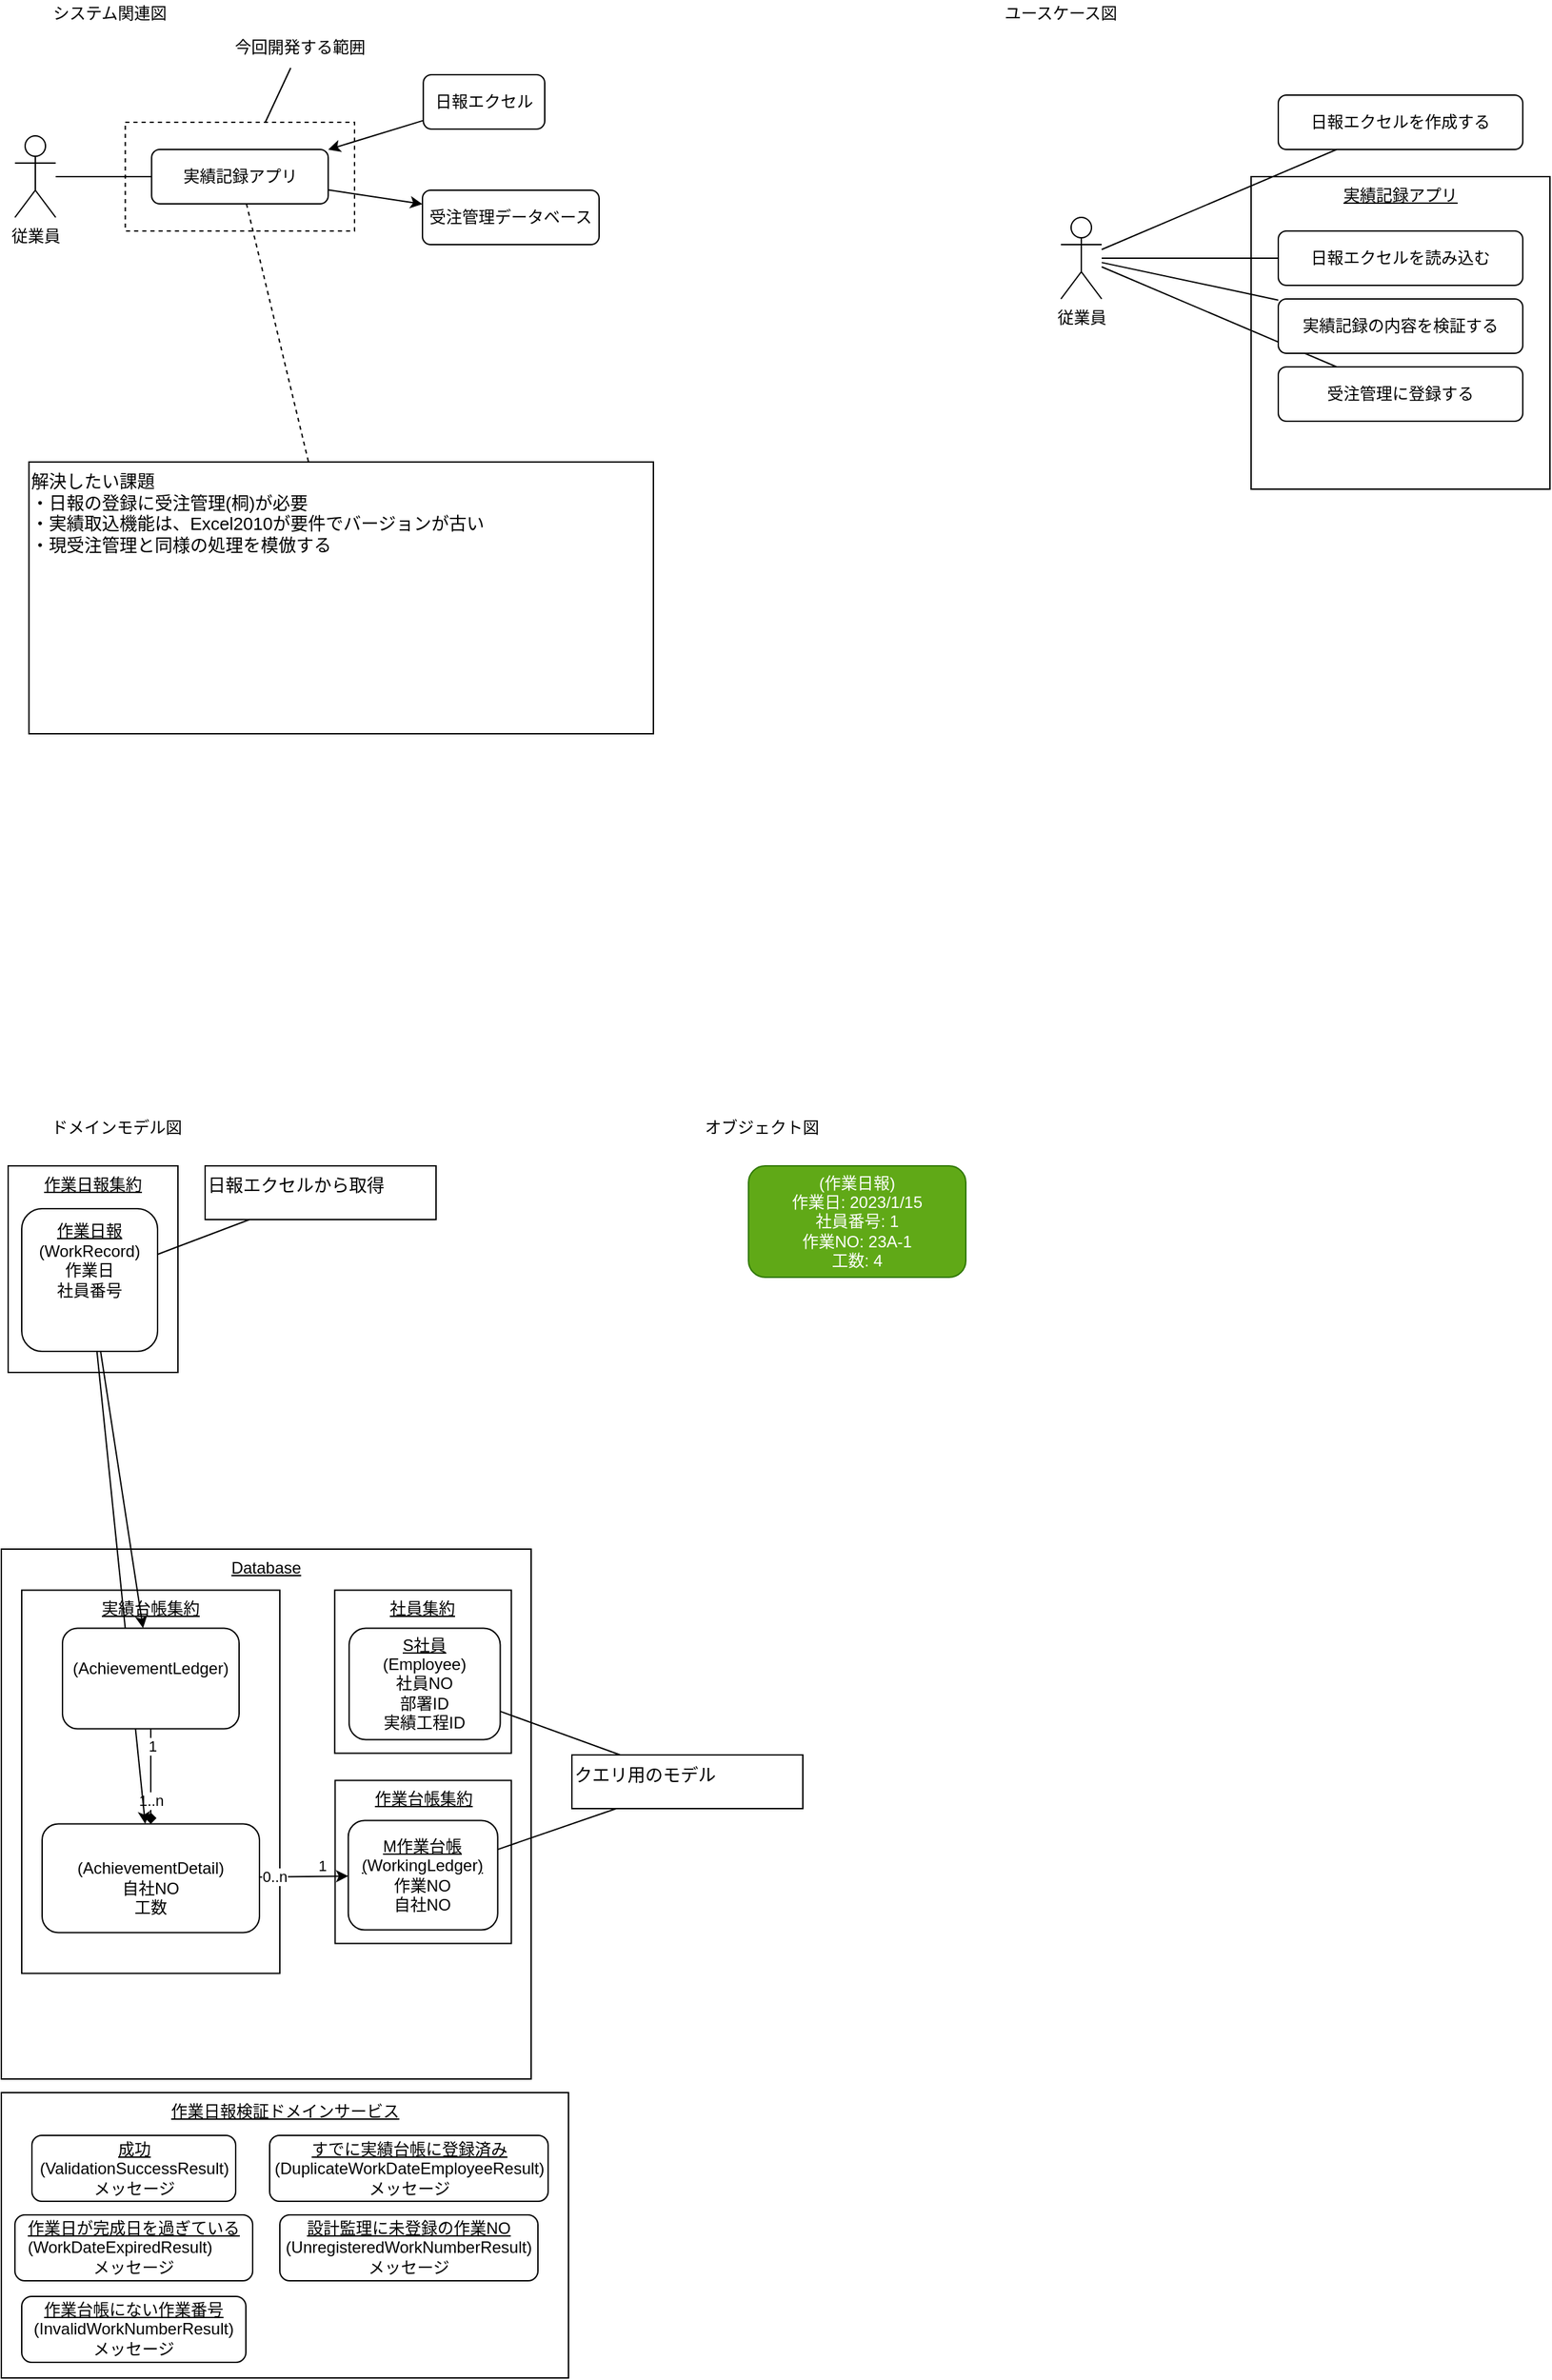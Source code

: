 <mxfile>
    <diagram id="RzdB1_ECVK01WcsdOi-J" name="sodo">
        <mxGraphModel dx="1386" dy="787" grid="1" gridSize="10" guides="1" tooltips="1" connect="1" arrows="1" fold="1" page="1" pageScale="1" pageWidth="1169" pageHeight="827" background="none" math="0" shadow="0">
            <root>
                <mxCell id="0"/>
                <mxCell id="1" parent="0"/>
                <mxCell id="749" value="&lt;u&gt;作業日報検証ドメインサービス&lt;/u&gt;" style="rounded=0;whiteSpace=wrap;html=1;verticalAlign=top;" parent="1" vertex="1">
                    <mxGeometry x="10" y="1560" width="417.5" height="210" as="geometry"/>
                </mxCell>
                <mxCell id="740" value="&lt;u&gt;Database&lt;br&gt;&lt;/u&gt;" style="rounded=0;whiteSpace=wrap;html=1;verticalAlign=top;" parent="1" vertex="1">
                    <mxGeometry x="10" y="1160" width="390" height="390" as="geometry"/>
                </mxCell>
                <mxCell id="739" value="&lt;u&gt;作業日報集約&lt;/u&gt;" style="rounded=0;whiteSpace=wrap;html=1;verticalAlign=top;" parent="1" vertex="1">
                    <mxGeometry x="15" y="878" width="125" height="152" as="geometry"/>
                </mxCell>
                <mxCell id="716" value="&lt;u&gt;作業台帳集約&lt;/u&gt;" style="rounded=0;whiteSpace=wrap;html=1;verticalAlign=top;" parent="1" vertex="1">
                    <mxGeometry x="255.7" y="1330.25" width="129.69" height="120" as="geometry"/>
                </mxCell>
                <mxCell id="721" value="&lt;u&gt;社員集約&lt;/u&gt;" style="rounded=0;whiteSpace=wrap;html=1;verticalAlign=top;" parent="1" vertex="1">
                    <mxGeometry x="255.39" y="1190.25" width="130" height="120" as="geometry"/>
                </mxCell>
                <mxCell id="240" value="&lt;u&gt;実績記録アプリ&lt;/u&gt;" style="rounded=0;whiteSpace=wrap;html=1;verticalAlign=top;" parent="1" vertex="1">
                    <mxGeometry x="930" y="150" width="220" height="230" as="geometry"/>
                </mxCell>
                <mxCell id="363" value="&lt;u&gt;実績台帳集約&lt;/u&gt;" style="rounded=0;whiteSpace=wrap;html=1;verticalAlign=top;" parent="1" vertex="1">
                    <mxGeometry x="25" y="1190.25" width="190" height="282" as="geometry"/>
                </mxCell>
                <mxCell id="164" style="edgeStyle=none;html=1;fontColor=#FF0000;endArrow=none;endFill=0;dashed=1;startArrow=none;" parent="1" source="579" target="158" edge="1">
                    <mxGeometry relative="1" as="geometry">
                        <mxPoint x="191.755" y="240" as="sourcePoint"/>
                    </mxGeometry>
                </mxCell>
                <mxCell id="121" value="" style="rounded=0;whiteSpace=wrap;html=1;dashed=1;fillColor=none;" parent="1" vertex="1">
                    <mxGeometry x="101.24" y="110" width="168.76" height="80" as="geometry"/>
                </mxCell>
                <mxCell id="2" value="システム関連図" style="text;html=1;strokeColor=none;fillColor=none;align=center;verticalAlign=middle;whiteSpace=wrap;rounded=0;" parent="1" vertex="1">
                    <mxGeometry x="40" y="20" width="100" height="20" as="geometry"/>
                </mxCell>
                <mxCell id="21" value="ユースケース図" style="text;html=1;strokeColor=none;fillColor=none;align=center;verticalAlign=middle;whiteSpace=wrap;rounded=0;" parent="1" vertex="1">
                    <mxGeometry x="740" y="20" width="100" height="20" as="geometry"/>
                </mxCell>
                <mxCell id="33" value="ドメインモデル図" style="text;html=1;strokeColor=none;fillColor=none;align=center;verticalAlign=middle;whiteSpace=wrap;rounded=0;" parent="1" vertex="1">
                    <mxGeometry x="40" y="840" width="110" height="20" as="geometry"/>
                </mxCell>
                <mxCell id="123" style="edgeStyle=none;html=1;endArrow=none;endFill=0;" parent="1" source="122" target="121" edge="1">
                    <mxGeometry relative="1" as="geometry"/>
                </mxCell>
                <mxCell id="122" value="今回開発する範囲" style="text;html=1;strokeColor=none;fillColor=none;align=center;verticalAlign=middle;whiteSpace=wrap;rounded=0;" parent="1" vertex="1">
                    <mxGeometry x="160" y="40" width="140" height="30" as="geometry"/>
                </mxCell>
                <mxCell id="589" style="edgeStyle=none;html=1;endArrow=none;endFill=0;" parent="1" source="238" target="588" edge="1">
                    <mxGeometry relative="1" as="geometry">
                        <mxPoint x="959.429" y="220" as="targetPoint"/>
                    </mxGeometry>
                </mxCell>
                <mxCell id="674" style="edgeStyle=none;html=1;endArrow=none;endFill=0;" parent="1" source="238" target="673" edge="1">
                    <mxGeometry relative="1" as="geometry"/>
                </mxCell>
                <mxCell id="676" style="edgeStyle=none;html=1;endArrow=none;endFill=0;" parent="1" source="238" target="675" edge="1">
                    <mxGeometry relative="1" as="geometry"/>
                </mxCell>
                <mxCell id="747" style="edgeStyle=none;html=1;endArrow=none;endFill=0;" parent="1" source="238" target="746" edge="1">
                    <mxGeometry relative="1" as="geometry"/>
                </mxCell>
                <mxCell id="238" value="従業員" style="shape=umlActor;verticalLabelPosition=bottom;verticalAlign=top;html=1;outlineConnect=0;" parent="1" vertex="1">
                    <mxGeometry x="790" y="180" width="30" height="60" as="geometry"/>
                </mxCell>
                <mxCell id="372" value="オブジェクト図" style="text;html=1;strokeColor=none;fillColor=none;align=center;verticalAlign=middle;whiteSpace=wrap;rounded=0;" parent="1" vertex="1">
                    <mxGeometry x="520" y="840" width="100" height="20" as="geometry"/>
                </mxCell>
                <mxCell id="465" value="(作業日報)&lt;br&gt;作業日: 2023/1/15&lt;br&gt;社員番号: 1&lt;br&gt;作業NO: 23A-1&lt;br&gt;工数: 4" style="rounded=1;whiteSpace=wrap;html=1;verticalAlign=middle;align=center;fillColor=#60a917;strokeColor=#2D7600;fontColor=#ffffff;" parent="1" vertex="1">
                    <mxGeometry x="560" y="878" width="160" height="82" as="geometry"/>
                </mxCell>
                <mxCell id="158" value="&lt;span&gt;解決したい課題&lt;br&gt;・日報の登録に受注管理(桐)が必要&lt;/span&gt;&lt;br&gt;&lt;p style=&quot;margin-top: 0pt ; margin-bottom: 0pt ; margin-left: 0in ; direction: ltr ; unicode-bidi: embed ; word-break: normal&quot;&gt;・実績取込機能は、Excel2010が要件でバージョンが古い&lt;/p&gt;&lt;p style=&quot;margin-top: 0pt ; margin-bottom: 0pt ; margin-left: 0in ; direction: ltr ; unicode-bidi: embed ; word-break: normal&quot;&gt;・現受注管理と同様の処理を模倣する&lt;/p&gt;&lt;p style=&quot;margin-top: 0pt ; margin-bottom: 0pt ; margin-left: 0in ; direction: ltr ; unicode-bidi: embed ; word-break: normal&quot;&gt;&lt;/p&gt;" style="rounded=0;whiteSpace=wrap;html=1;align=left;verticalAlign=top;fontSize=13;fontColor=default;" parent="1" vertex="1">
                    <mxGeometry x="30.31" y="360" width="459.69" height="200" as="geometry"/>
                </mxCell>
                <mxCell id="728" style="edgeStyle=none;html=1;startArrow=none;startFill=0;endArrow=none;endFill=0;" parent="1" source="537" target="737" edge="1">
                    <mxGeometry relative="1" as="geometry"/>
                </mxCell>
                <mxCell id="537" value="日報エクセルから取得" style="rounded=0;whiteSpace=wrap;html=1;align=left;verticalAlign=top;fontSize=13;spacing=2;" parent="1" vertex="1">
                    <mxGeometry x="160" y="878" width="170" height="39.5" as="geometry"/>
                </mxCell>
                <mxCell id="613" style="edgeStyle=none;html=1;startArrow=classic;startFill=1;endArrow=none;endFill=0;" parent="1" source="579" target="612" edge="1">
                    <mxGeometry relative="1" as="geometry"/>
                </mxCell>
                <mxCell id="713" style="edgeStyle=none;html=1;startArrow=none;startFill=0;endArrow=classic;endFill=1;" parent="1" source="579" target="615" edge="1">
                    <mxGeometry relative="1" as="geometry"/>
                </mxCell>
                <mxCell id="579" value="実績記録アプリ" style="rounded=1;whiteSpace=wrap;html=1;" parent="1" vertex="1">
                    <mxGeometry x="120.62" y="130" width="130" height="40" as="geometry"/>
                </mxCell>
                <mxCell id="582" style="edgeStyle=none;html=1;endArrow=none;endFill=0;" parent="1" source="581" target="579" edge="1">
                    <mxGeometry relative="1" as="geometry"/>
                </mxCell>
                <mxCell id="581" value="従業員" style="shape=umlActor;verticalLabelPosition=bottom;verticalAlign=top;html=1;outlineConnect=0;" parent="1" vertex="1">
                    <mxGeometry x="20.0" y="120" width="30" height="60" as="geometry"/>
                </mxCell>
                <mxCell id="588" value="実績記録の内容を検証する" style="rounded=1;whiteSpace=wrap;html=1;" parent="1" vertex="1">
                    <mxGeometry x="950" y="240" width="180" height="40" as="geometry"/>
                </mxCell>
                <mxCell id="612" value="日報エクセル" style="rounded=1;whiteSpace=wrap;html=1;" parent="1" vertex="1">
                    <mxGeometry x="320.62" y="75" width="89.38" height="40" as="geometry"/>
                </mxCell>
                <mxCell id="615" value="受注管理データベース" style="rounded=1;whiteSpace=wrap;html=1;" parent="1" vertex="1">
                    <mxGeometry x="320" y="160" width="130" height="40" as="geometry"/>
                </mxCell>
                <mxCell id="673" value="日報エクセルを作成する" style="rounded=1;whiteSpace=wrap;html=1;" parent="1" vertex="1">
                    <mxGeometry x="950" y="90" width="180" height="40" as="geometry"/>
                </mxCell>
                <mxCell id="675" value="日報エクセルを読み込む" style="rounded=1;whiteSpace=wrap;html=1;" parent="1" vertex="1">
                    <mxGeometry x="950" y="190" width="180" height="40" as="geometry"/>
                </mxCell>
                <mxCell id="725" style="edgeStyle=none;html=1;startArrow=none;startFill=0;endArrow=classic;endFill=1;" parent="1" source="727" target="718" edge="1">
                    <mxGeometry relative="1" as="geometry"/>
                </mxCell>
                <mxCell id="735" value="1" style="edgeLabel;html=1;align=center;verticalAlign=middle;resizable=0;points=[];" parent="725" vertex="1" connectable="0">
                    <mxGeometry x="0.347" y="1" relative="1" as="geometry">
                        <mxPoint x="2" y="-7" as="offset"/>
                    </mxGeometry>
                </mxCell>
                <mxCell id="736" value="0..n" style="edgeLabel;html=1;align=center;verticalAlign=middle;resizable=0;points=[];" parent="725" vertex="1" connectable="0">
                    <mxGeometry x="-0.658" relative="1" as="geometry">
                        <mxPoint as="offset"/>
                    </mxGeometry>
                </mxCell>
                <mxCell id="729" style="edgeStyle=none;html=1;startArrow=none;startFill=0;endArrow=diamond;endFill=1;" parent="1" source="692" target="727" edge="1">
                    <mxGeometry relative="1" as="geometry"/>
                </mxCell>
                <mxCell id="720" style="edgeStyle=none;html=1;startArrow=none;startFill=0;endArrow=none;endFill=0;" parent="1" source="718" edge="1">
                    <mxGeometry relative="1" as="geometry">
                        <mxPoint x="462.657" y="1351" as="targetPoint"/>
                    </mxGeometry>
                </mxCell>
                <mxCell id="718" value="&lt;span style=&quot;&quot;&gt;&lt;u&gt;M作業台帳&lt;/u&gt;&lt;br&gt;&lt;div style=&quot;text-align: left;&quot;&gt;&lt;span style=&quot;text-decoration-line: underline; background-color: initial;&quot;&gt;(&lt;/span&gt;&lt;span style=&quot;background-color: initial;&quot;&gt;WorkingLedger&lt;u&gt;)&lt;/u&gt;&lt;/span&gt;&lt;/div&gt;&lt;/span&gt;&lt;span style=&quot;&quot;&gt;作業NO&lt;br&gt;自社NO&lt;br&gt;&lt;/span&gt;" style="rounded=1;whiteSpace=wrap;html=1;verticalAlign=middle;align=center;fontColor=default;" parent="1" vertex="1">
                    <mxGeometry x="265.39" y="1359.75" width="110" height="80.5" as="geometry"/>
                </mxCell>
                <mxCell id="724" style="edgeStyle=none;html=1;startArrow=none;startFill=0;endArrow=none;endFill=0;" parent="1" target="722" edge="1">
                    <mxGeometry relative="1" as="geometry">
                        <mxPoint x="465.586" y="1311.5" as="sourcePoint"/>
                    </mxGeometry>
                </mxCell>
                <mxCell id="719" value="クエリ用のモデル" style="rounded=0;whiteSpace=wrap;html=1;align=left;verticalAlign=top;fontSize=13;spacing=2;" parent="1" vertex="1">
                    <mxGeometry x="430" y="1311.5" width="170" height="39.5" as="geometry"/>
                </mxCell>
                <mxCell id="722" value="&lt;span style=&quot;&quot;&gt;&lt;u&gt;S社員&lt;br&gt;&lt;/u&gt;&lt;/span&gt;(&lt;span style=&quot;text-align: left;&quot;&gt;Employee&lt;/span&gt;&lt;span&gt;)&lt;/span&gt;&lt;br style=&quot;&quot;&gt;&lt;span style=&quot;&quot;&gt;社員NO&lt;br&gt;部署ID&lt;br&gt;実績工程ID&lt;br&gt;&lt;/span&gt;" style="rounded=1;whiteSpace=wrap;html=1;verticalAlign=middle;align=center;fontColor=default;" parent="1" vertex="1">
                    <mxGeometry x="266.01" y="1218.25" width="111.24" height="82" as="geometry"/>
                </mxCell>
                <mxCell id="730" value="" style="edgeStyle=none;html=1;startArrow=none;startFill=0;endArrow=none;endFill=1;" parent="1" source="692" target="727" edge="1">
                    <mxGeometry relative="1" as="geometry">
                        <mxPoint x="108.553" y="1320.25" as="sourcePoint"/>
                        <mxPoint x="58.724" y="1542.25" as="targetPoint"/>
                    </mxGeometry>
                </mxCell>
                <mxCell id="733" value="1" style="edgeLabel;html=1;align=center;verticalAlign=middle;resizable=0;points=[];" parent="730" vertex="1" connectable="0">
                    <mxGeometry x="-0.657" y="1" relative="1" as="geometry">
                        <mxPoint as="offset"/>
                    </mxGeometry>
                </mxCell>
                <mxCell id="734" value="1..n" style="edgeLabel;html=1;align=center;verticalAlign=middle;resizable=0;points=[];" parent="730" vertex="1" connectable="0">
                    <mxGeometry x="0.486" relative="1" as="geometry">
                        <mxPoint as="offset"/>
                    </mxGeometry>
                </mxCell>
                <mxCell id="727" value="&lt;span style=&quot;color: rgb(255 , 255 , 255)&quot;&gt;&lt;u&gt;M実績台帳明細&lt;br&gt;&lt;/u&gt;&lt;/span&gt;(AchievementDetail&lt;span&gt;)&lt;/span&gt;&lt;br style=&quot;color: rgb(255 , 255 , 255)&quot;&gt;自社NO&lt;br&gt;工数&lt;span style=&quot;color: rgb(255 , 255 , 255)&quot;&gt;&lt;br&gt;&lt;/span&gt;" style="rounded=1;whiteSpace=wrap;html=1;verticalAlign=middle;align=center;" parent="1" vertex="1">
                    <mxGeometry x="40" y="1362.25" width="160" height="80" as="geometry"/>
                </mxCell>
                <mxCell id="744" style="edgeStyle=none;html=1;startArrow=none;startFill=0;endArrow=classic;endFill=1;" parent="1" source="737" target="692" edge="1">
                    <mxGeometry relative="1" as="geometry"/>
                </mxCell>
                <mxCell id="745" style="edgeStyle=none;html=1;startArrow=none;startFill=0;endArrow=classic;endFill=1;" parent="1" source="737" target="727" edge="1">
                    <mxGeometry relative="1" as="geometry"/>
                </mxCell>
                <mxCell id="737" value="&lt;u&gt;作業日報&lt;/u&gt;&lt;br&gt;(&lt;span style=&quot;text-align: start; background-color: initial;&quot;&gt;WorkRecord&lt;/span&gt;&lt;span&gt;)&lt;/span&gt;&lt;br style=&quot;&quot;&gt;作業日&lt;br&gt;社員番号&lt;br&gt;&lt;span style=&quot;color: rgb(255 , 255 , 255)&quot;&gt;作業NO&lt;br&gt;工数&lt;br&gt;&lt;/span&gt;" style="rounded=1;whiteSpace=wrap;html=1;verticalAlign=middle;align=center;" parent="1" vertex="1">
                    <mxGeometry x="25" y="909.5" width="100" height="105" as="geometry"/>
                </mxCell>
                <mxCell id="692" value="&lt;span style=&quot;color: rgb(255 , 255 , 255)&quot;&gt;&lt;u&gt;M実績台帳&lt;br&gt;&lt;/u&gt;&lt;/span&gt;(AchievementLedger&lt;span&gt;)&lt;/span&gt;&lt;br style=&quot;color: rgb(255 , 255 , 255)&quot;&gt;&lt;span style=&quot;color: rgb(255 , 255 , 255)&quot;&gt;作業日&lt;br&gt;社員NO&lt;/span&gt;&lt;span style=&quot;color: rgb(255 , 255 , 255)&quot;&gt;&lt;br&gt;&lt;/span&gt;" style="rounded=1;whiteSpace=wrap;html=1;verticalAlign=middle;align=center;" parent="1" vertex="1">
                    <mxGeometry x="55" y="1218.25" width="130" height="74" as="geometry"/>
                </mxCell>
                <mxCell id="746" value="受注管理に登録する" style="rounded=1;whiteSpace=wrap;html=1;" parent="1" vertex="1">
                    <mxGeometry x="950" y="290" width="180" height="40" as="geometry"/>
                </mxCell>
                <mxCell id="748" value="&lt;u&gt;成功&lt;/u&gt;&lt;br&gt;&lt;div style=&quot;text-align: start;&quot;&gt;&lt;span style=&quot;background-color: initial;&quot;&gt;(&lt;/span&gt;&lt;span style=&quot;background-color: initial;&quot;&gt;ValidationSuccessResult)&lt;/span&gt;&lt;/div&gt;メッセージ&lt;span style=&quot;color: rgb(255 , 255 , 255)&quot;&gt;&lt;br&gt;&lt;/span&gt;" style="rounded=1;whiteSpace=wrap;html=1;verticalAlign=middle;align=center;" parent="1" vertex="1">
                    <mxGeometry x="32.5" y="1591.5" width="150" height="48.5" as="geometry"/>
                </mxCell>
                <mxCell id="750" value="&lt;u&gt;作業日が完成日を過ぎている&lt;/u&gt;&lt;br&gt;&lt;div style=&quot;text-align: start;&quot;&gt;&lt;span style=&quot;background-color: initial;&quot;&gt;(&lt;/span&gt;&lt;span style=&quot;background-color: initial;&quot;&gt;WorkDateExpiredResult)&lt;/span&gt;&lt;/div&gt;メッセージ&lt;span style=&quot;color: rgb(255 , 255 , 255)&quot;&gt;&lt;br&gt;&lt;/span&gt;" style="rounded=1;whiteSpace=wrap;html=1;verticalAlign=middle;align=center;" parent="1" vertex="1">
                    <mxGeometry x="20" y="1650" width="175" height="48.5" as="geometry"/>
                </mxCell>
                <mxCell id="751" value="&lt;u&gt;作業台帳にない作業番号&lt;/u&gt;&lt;br&gt;&lt;div style=&quot;text-align: start;&quot;&gt;&lt;span style=&quot;background-color: initial;&quot;&gt;(&lt;/span&gt;&lt;span style=&quot;background-color: initial;&quot;&gt;InvalidWorkNumberResult)&lt;/span&gt;&lt;/div&gt;メッセージ&lt;span style=&quot;color: rgb(255 , 255 , 255)&quot;&gt;&lt;br&gt;&lt;/span&gt;" style="rounded=1;whiteSpace=wrap;html=1;verticalAlign=middle;align=center;" parent="1" vertex="1">
                    <mxGeometry x="25" y="1710" width="165" height="48.5" as="geometry"/>
                </mxCell>
                <mxCell id="752" value="&lt;u&gt;すでに実績台帳に登録済み&lt;/u&gt;&lt;br&gt;&lt;div style=&quot;text-align: start;&quot;&gt;&lt;span style=&quot;background-color: initial;&quot;&gt;(&lt;/span&gt;&lt;span style=&quot;background-color: initial;&quot;&gt;DuplicateWorkDateEmployeeResult)&lt;/span&gt;&lt;/div&gt;メッセージ&lt;span style=&quot;color: rgb(255 , 255 , 255)&quot;&gt;&lt;br&gt;&lt;/span&gt;" style="rounded=1;whiteSpace=wrap;html=1;verticalAlign=middle;align=center;" parent="1" vertex="1">
                    <mxGeometry x="207.5" y="1591.5" width="205" height="48.5" as="geometry"/>
                </mxCell>
                <mxCell id="753" value="&lt;u&gt;設計監理に未登録の作業NO&lt;/u&gt;&lt;br&gt;&lt;div style=&quot;text-align: start;&quot;&gt;&lt;span style=&quot;background-color: initial;&quot;&gt;(&lt;/span&gt;&lt;span style=&quot;background-color: initial;&quot;&gt;UnregisteredWorkNumberResult)&lt;/span&gt;&lt;/div&gt;メッセージ&lt;span style=&quot;color: rgb(255 , 255 , 255)&quot;&gt;&lt;br&gt;&lt;/span&gt;" style="rounded=1;whiteSpace=wrap;html=1;verticalAlign=middle;align=center;" parent="1" vertex="1">
                    <mxGeometry x="215" y="1650" width="190" height="48.5" as="geometry"/>
                </mxCell>
            </root>
        </mxGraphModel>
    </diagram>
    <diagram id="GC2mZp-eliTmwVE0-EQn" name="タイミング図">
        <mxGraphModel dx="1386" dy="787" grid="1" gridSize="10" guides="1" tooltips="1" connect="1" arrows="1" fold="1" page="1" pageScale="1" pageWidth="1169" pageHeight="827" math="0" shadow="0">
            <root>
                <mxCell id="uFFxeDsAcsZEt6mVLsAy-0"/>
                <mxCell id="uFFxeDsAcsZEt6mVLsAy-1" parent="uFFxeDsAcsZEt6mVLsAy-0"/>
                <mxCell id="cWa9Pjb9JkdC5c4ndMY4-25" style="edgeStyle=orthogonalEdgeStyle;html=1;fontSize=16;fontColor=default;endArrow=classic;endFill=1;" parent="uFFxeDsAcsZEt6mVLsAy-1" source="cWa9Pjb9JkdC5c4ndMY4-1" target="cWa9Pjb9JkdC5c4ndMY4-4" edge="1">
                    <mxGeometry relative="1" as="geometry"/>
                </mxCell>
                <mxCell id="cWa9Pjb9JkdC5c4ndMY4-1" value="勤怠エクセル作成" style="shape=note2;boundedLbl=1;whiteSpace=wrap;html=1;size=25;verticalAlign=top;align=center;fontSize=16;fontColor=default;" parent="uFFxeDsAcsZEt6mVLsAy-1" vertex="1">
                    <mxGeometry x="270" y="40" width="90" height="110" as="geometry"/>
                </mxCell>
                <mxCell id="cWa9Pjb9JkdC5c4ndMY4-2" value="社員" style="text;html=1;strokeColor=none;fillColor=none;align=center;verticalAlign=middle;whiteSpace=wrap;rounded=0;fontSize=16;fontColor=default;" parent="uFFxeDsAcsZEt6mVLsAy-1" vertex="1">
                    <mxGeometry x="30" y="80" width="160" height="30" as="geometry"/>
                </mxCell>
                <mxCell id="cWa9Pjb9JkdC5c4ndMY4-3" value="今回のソフト" style="text;html=1;strokeColor=none;fillColor=none;align=center;verticalAlign=middle;whiteSpace=wrap;rounded=0;fontSize=16;fontColor=default;" parent="uFFxeDsAcsZEt6mVLsAy-1" vertex="1">
                    <mxGeometry x="40" y="280" width="160" height="30" as="geometry"/>
                </mxCell>
                <mxCell id="cWa9Pjb9JkdC5c4ndMY4-26" style="edgeStyle=orthogonalEdgeStyle;html=1;fontSize=16;fontColor=default;endArrow=classic;endFill=1;entryX=0.5;entryY=0;entryDx=0;entryDy=0;" parent="uFFxeDsAcsZEt6mVLsAy-1" source="cWa9Pjb9JkdC5c4ndMY4-4" target="cWa9Pjb9JkdC5c4ndMY4-29" edge="1">
                    <mxGeometry relative="1" as="geometry">
                        <mxPoint x="740" y="500" as="targetPoint"/>
                    </mxGeometry>
                </mxCell>
                <mxCell id="cWa9Pjb9JkdC5c4ndMY4-32" value="一致した場合" style="edgeLabel;html=1;align=center;verticalAlign=middle;resizable=0;points=[];fontSize=16;fontColor=default;" parent="cWa9Pjb9JkdC5c4ndMY4-26" vertex="1" connectable="0">
                    <mxGeometry x="-0.47" relative="1" as="geometry">
                        <mxPoint x="-1" as="offset"/>
                    </mxGeometry>
                </mxCell>
                <mxCell id="xza8FR8Zr-br7byPEPtf-0" style="edgeStyle=orthogonalEdgeStyle;html=1;entryX=0;entryY=0.5;entryDx=0;entryDy=0;entryPerimeter=0;" parent="uFFxeDsAcsZEt6mVLsAy-1" source="cWa9Pjb9JkdC5c4ndMY4-4" target="cWa9Pjb9JkdC5c4ndMY4-6" edge="1">
                    <mxGeometry relative="1" as="geometry">
                        <Array as="points">
                            <mxPoint x="310" y="290"/>
                            <mxPoint x="310" y="525"/>
                        </Array>
                    </mxGeometry>
                </mxCell>
                <mxCell id="xza8FR8Zr-br7byPEPtf-1" value="一致しなかった場合" style="edgeLabel;html=1;align=center;verticalAlign=middle;resizable=0;points=[];fontSize=16;" parent="xza8FR8Zr-br7byPEPtf-0" vertex="1" connectable="0">
                    <mxGeometry x="-0.789" relative="1" as="geometry">
                        <mxPoint x="-43" as="offset"/>
                    </mxGeometry>
                </mxCell>
                <mxCell id="xza8FR8Zr-br7byPEPtf-2" value="タイムレコーダーかCSVを直す" style="edgeLabel;html=1;align=center;verticalAlign=middle;resizable=0;points=[];fontSize=16;" parent="xza8FR8Zr-br7byPEPtf-0" vertex="1" connectable="0">
                    <mxGeometry x="0.115" relative="1" as="geometry">
                        <mxPoint x="160" y="-44" as="offset"/>
                    </mxGeometry>
                </mxCell>
                <mxCell id="cWa9Pjb9JkdC5c4ndMY4-4" value="比較" style="rounded=1;whiteSpace=wrap;html=1;fontSize=16;fontColor=default;" parent="uFFxeDsAcsZEt6mVLsAy-1" vertex="1">
                    <mxGeometry x="590" y="260" width="120" height="60" as="geometry"/>
                </mxCell>
                <mxCell id="cWa9Pjb9JkdC5c4ndMY4-5" value="タイムレコーダーのアプリケーション" style="text;html=1;strokeColor=none;fillColor=none;align=center;verticalAlign=middle;whiteSpace=wrap;rounded=0;fontSize=16;fontColor=default;" parent="uFFxeDsAcsZEt6mVLsAy-1" vertex="1">
                    <mxGeometry x="40" y="490" width="160" height="70" as="geometry"/>
                </mxCell>
                <mxCell id="cWa9Pjb9JkdC5c4ndMY4-30" style="edgeStyle=orthogonalEdgeStyle;html=1;entryX=0;entryY=0.5;entryDx=0;entryDy=0;fontSize=16;fontColor=default;endArrow=classic;endFill=1;exitX=0;exitY=0;exitDx=90;exitDy=67.5;exitPerimeter=0;" parent="uFFxeDsAcsZEt6mVLsAy-1" source="cWa9Pjb9JkdC5c4ndMY4-6" target="cWa9Pjb9JkdC5c4ndMY4-29" edge="1">
                    <mxGeometry relative="1" as="geometry"/>
                </mxCell>
                <mxCell id="cWa9Pjb9JkdC5c4ndMY4-6" value="CSV作成" style="shape=note2;boundedLbl=1;whiteSpace=wrap;html=1;size=25;verticalAlign=top;align=center;fontSize=16;fontColor=default;" parent="uFFxeDsAcsZEt6mVLsAy-1" vertex="1">
                    <mxGeometry x="430" y="470" width="90" height="110" as="geometry"/>
                </mxCell>
                <mxCell id="cWa9Pjb9JkdC5c4ndMY4-9" value="給与のシステム" style="text;html=1;strokeColor=none;fillColor=none;align=center;verticalAlign=middle;whiteSpace=wrap;rounded=0;fontSize=16;fontColor=default;" parent="uFFxeDsAcsZEt6mVLsAy-1" vertex="1">
                    <mxGeometry x="40" y="710" width="160" height="70" as="geometry"/>
                </mxCell>
                <mxCell id="cWa9Pjb9JkdC5c4ndMY4-10" value="取込" style="rounded=1;whiteSpace=wrap;html=1;fontSize=16;fontColor=default;" parent="uFFxeDsAcsZEt6mVLsAy-1" vertex="1">
                    <mxGeometry x="810" y="715" width="120" height="60" as="geometry"/>
                </mxCell>
                <mxCell id="cWa9Pjb9JkdC5c4ndMY4-12" value="" style="endArrow=none;html=1;fontSize=16;fontColor=default;" parent="uFFxeDsAcsZEt6mVLsAy-1" edge="1">
                    <mxGeometry width="50" height="50" relative="1" as="geometry">
                        <mxPoint x="20" y="210" as="sourcePoint"/>
                        <mxPoint x="1140" y="210" as="targetPoint"/>
                    </mxGeometry>
                </mxCell>
                <mxCell id="cWa9Pjb9JkdC5c4ndMY4-13" value="" style="endArrow=none;html=1;fontSize=16;fontColor=default;" parent="uFFxeDsAcsZEt6mVLsAy-1" edge="1">
                    <mxGeometry width="50" height="50" relative="1" as="geometry">
                        <mxPoint x="20" y="400" as="sourcePoint"/>
                        <mxPoint x="1140" y="400" as="targetPoint"/>
                    </mxGeometry>
                </mxCell>
                <mxCell id="cWa9Pjb9JkdC5c4ndMY4-14" value="" style="endArrow=none;html=1;fontSize=16;fontColor=default;" parent="uFFxeDsAcsZEt6mVLsAy-1" edge="1">
                    <mxGeometry width="50" height="50" relative="1" as="geometry">
                        <mxPoint x="20" y="650" as="sourcePoint"/>
                        <mxPoint x="1140" y="650" as="targetPoint"/>
                    </mxGeometry>
                </mxCell>
                <mxCell id="cWa9Pjb9JkdC5c4ndMY4-17" value="" style="endArrow=none;dashed=1;html=1;dashPattern=1 3;strokeWidth=2;fontSize=16;fontColor=default;" parent="uFFxeDsAcsZEt6mVLsAy-1" edge="1">
                    <mxGeometry width="50" height="50" relative="1" as="geometry">
                        <mxPoint x="220" y="810" as="sourcePoint"/>
                        <mxPoint x="220" y="10.0" as="targetPoint"/>
                    </mxGeometry>
                </mxCell>
                <mxCell id="cWa9Pjb9JkdC5c4ndMY4-18" value="" style="endArrow=none;dashed=1;html=1;dashPattern=1 3;strokeWidth=2;fontSize=16;fontColor=default;" parent="uFFxeDsAcsZEt6mVLsAy-1" edge="1">
                    <mxGeometry width="50" height="50" relative="1" as="geometry">
                        <mxPoint x="390" y="810" as="sourcePoint"/>
                        <mxPoint x="390" y="10.0" as="targetPoint"/>
                    </mxGeometry>
                </mxCell>
                <mxCell id="cWa9Pjb9JkdC5c4ndMY4-19" value="" style="endArrow=none;dashed=1;html=1;dashPattern=1 3;strokeWidth=2;fontSize=16;fontColor=default;" parent="uFFxeDsAcsZEt6mVLsAy-1" edge="1">
                    <mxGeometry width="50" height="50" relative="1" as="geometry">
                        <mxPoint x="560" y="810" as="sourcePoint"/>
                        <mxPoint x="560" y="10.0" as="targetPoint"/>
                    </mxGeometry>
                </mxCell>
                <mxCell id="cWa9Pjb9JkdC5c4ndMY4-7" style="edgeStyle=orthogonalEdgeStyle;html=1;fontSize=16;fontColor=default;endArrow=classic;endFill=1;" parent="uFFxeDsAcsZEt6mVLsAy-1" source="cWa9Pjb9JkdC5c4ndMY4-6" target="cWa9Pjb9JkdC5c4ndMY4-4" edge="1">
                    <mxGeometry relative="1" as="geometry"/>
                </mxCell>
                <mxCell id="cWa9Pjb9JkdC5c4ndMY4-28" value="" style="endArrow=none;dashed=1;html=1;dashPattern=1 3;strokeWidth=2;fontSize=16;fontColor=default;" parent="uFFxeDsAcsZEt6mVLsAy-1" edge="1">
                    <mxGeometry width="50" height="50" relative="1" as="geometry">
                        <mxPoint x="750" y="800" as="sourcePoint"/>
                        <mxPoint x="750" y="1.137e-13" as="targetPoint"/>
                    </mxGeometry>
                </mxCell>
                <mxCell id="cWa9Pjb9JkdC5c4ndMY4-31" style="edgeStyle=orthogonalEdgeStyle;html=1;fontSize=16;fontColor=default;endArrow=classic;endFill=1;" parent="uFFxeDsAcsZEt6mVLsAy-1" source="cWa9Pjb9JkdC5c4ndMY4-29" target="cWa9Pjb9JkdC5c4ndMY4-10" edge="1">
                    <mxGeometry relative="1" as="geometry"/>
                </mxCell>
                <mxCell id="cWa9Pjb9JkdC5c4ndMY4-29" value="" style="rhombus;whiteSpace=wrap;html=1;fontSize=16;fontColor=default;" parent="uFFxeDsAcsZEt6mVLsAy-1" vertex="1">
                    <mxGeometry x="830" y="520" width="80" height="80" as="geometry"/>
                </mxCell>
                <mxCell id="cWa9Pjb9JkdC5c4ndMY4-33" value="2022/11/16時点のフロー" style="text;html=1;strokeColor=none;fillColor=none;align=center;verticalAlign=middle;whiteSpace=wrap;rounded=0;fontSize=16;fontColor=default;" parent="uFFxeDsAcsZEt6mVLsAy-1" vertex="1">
                    <mxGeometry x="860" y="20" width="250" height="30" as="geometry"/>
                </mxCell>
            </root>
        </mxGraphModel>
    </diagram>
</mxfile>
